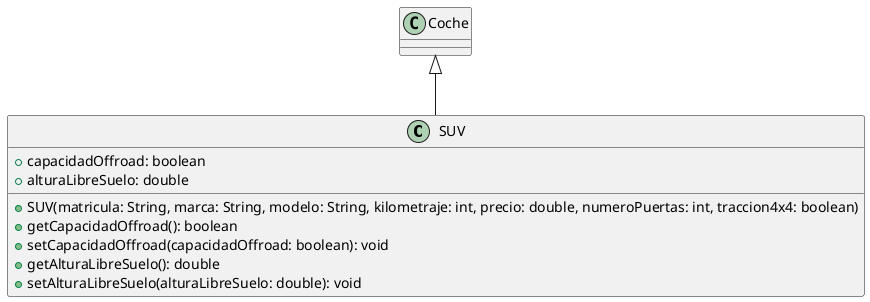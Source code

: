 @startuml
class SUV extends Coche {
  + capacidadOffroad: boolean
  + alturaLibreSuelo: double
  + SUV(matricula: String, marca: String, modelo: String, kilometraje: int, precio: double, numeroPuertas: int, traccion4x4: boolean)
  + getCapacidadOffroad(): boolean
  + setCapacidadOffroad(capacidadOffroad: boolean): void
  + getAlturaLibreSuelo(): double
  + setAlturaLibreSuelo(alturaLibreSuelo: double): void
}
@enduml
